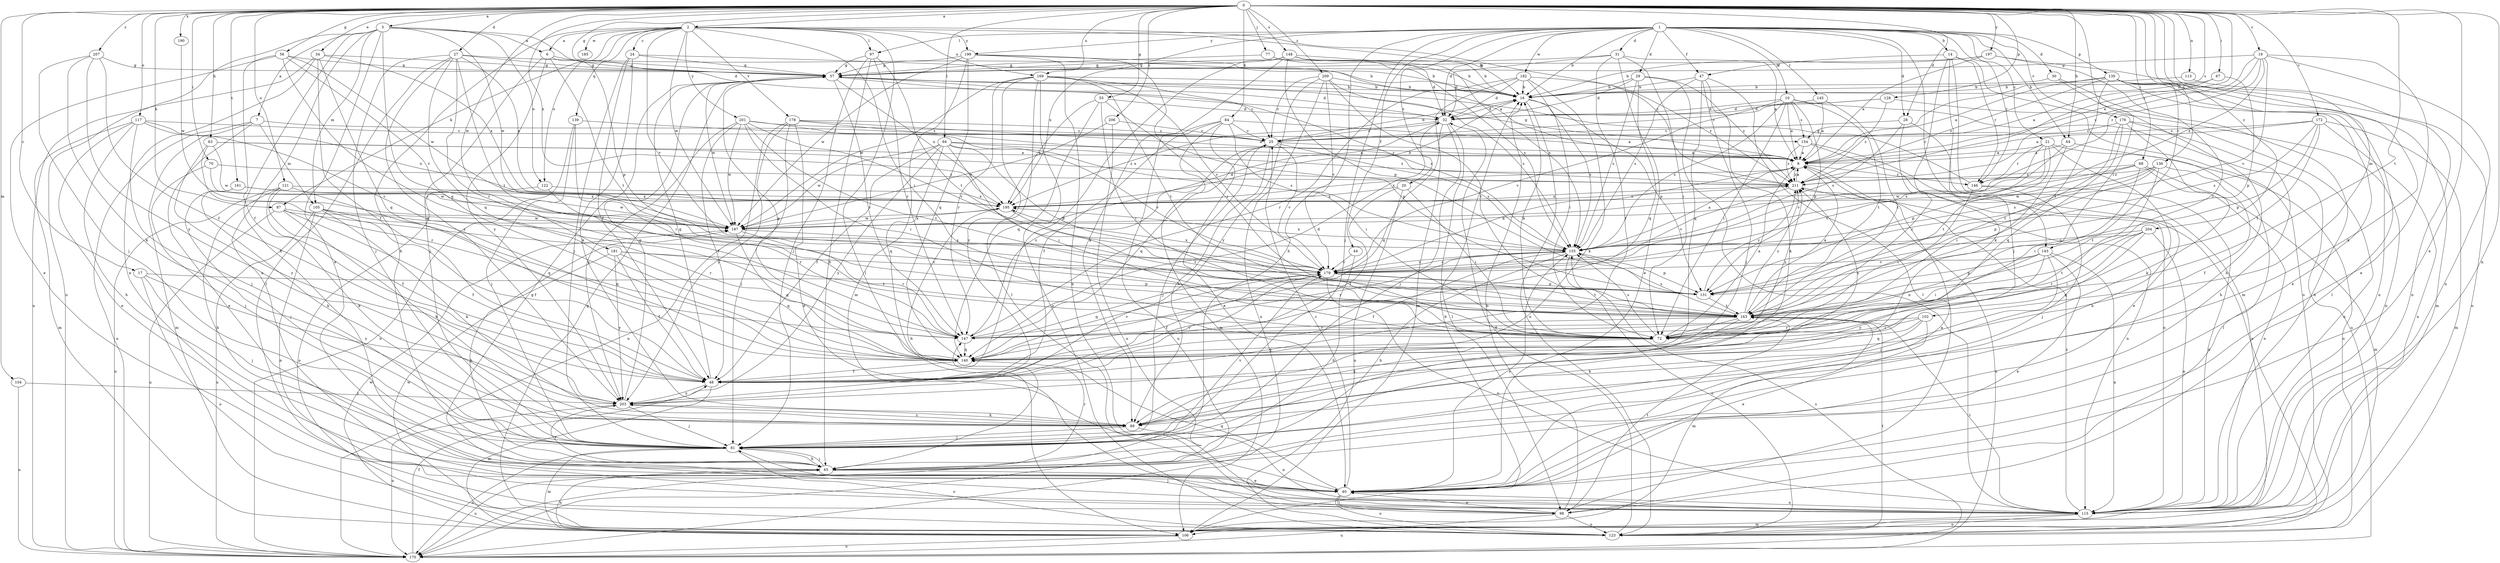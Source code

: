 strict digraph  {
0;
1;
2;
5;
6;
7;
8;
10;
14;
16;
17;
19;
20;
21;
24;
25;
27;
28;
29;
30;
31;
32;
34;
40;
44;
47;
48;
55;
56;
57;
63;
64;
65;
67;
68;
70;
72;
77;
81;
84;
87;
89;
94;
97;
98;
102;
104;
105;
106;
113;
115;
117;
121;
122;
123;
128;
130;
131;
136;
139;
140;
143;
145;
146;
147;
148;
154;
155;
161;
163;
169;
170;
172;
176;
178;
179;
181;
182;
185;
187;
190;
195;
197;
199;
201;
203;
204;
206;
207;
209;
211;
0 -> 2  [label=a];
0 -> 5  [label=a];
0 -> 17  [label=c];
0 -> 19  [label=c];
0 -> 27  [label=d];
0 -> 28  [label=d];
0 -> 34  [label=e];
0 -> 40  [label=e];
0 -> 55  [label=g];
0 -> 56  [label=g];
0 -> 57  [label=g];
0 -> 63  [label=h];
0 -> 64  [label=h];
0 -> 67  [label=i];
0 -> 68  [label=i];
0 -> 70  [label=i];
0 -> 72  [label=i];
0 -> 77  [label=j];
0 -> 84  [label=k];
0 -> 87  [label=k];
0 -> 94  [label=l];
0 -> 102  [label=m];
0 -> 104  [label=m];
0 -> 113  [label=n];
0 -> 115  [label=n];
0 -> 117  [label=o];
0 -> 121  [label=o];
0 -> 128  [label=p];
0 -> 136  [label=q];
0 -> 143  [label=r];
0 -> 148  [label=s];
0 -> 154  [label=s];
0 -> 161  [label=t];
0 -> 163  [label=t];
0 -> 169  [label=u];
0 -> 172  [label=v];
0 -> 181  [label=w];
0 -> 190  [label=x];
0 -> 195  [label=x];
0 -> 197  [label=y];
0 -> 204  [label=z];
0 -> 206  [label=z];
0 -> 207  [label=z];
0 -> 209  [label=z];
0 -> 211  [label=z];
1 -> 10  [label=b];
1 -> 14  [label=b];
1 -> 16  [label=b];
1 -> 20  [label=c];
1 -> 21  [label=c];
1 -> 28  [label=d];
1 -> 29  [label=d];
1 -> 30  [label=d];
1 -> 31  [label=d];
1 -> 32  [label=d];
1 -> 44  [label=f];
1 -> 47  [label=f];
1 -> 64  [label=h];
1 -> 65  [label=h];
1 -> 81  [label=j];
1 -> 97  [label=l];
1 -> 130  [label=p];
1 -> 143  [label=r];
1 -> 145  [label=r];
1 -> 146  [label=r];
1 -> 176  [label=v];
1 -> 182  [label=w];
1 -> 195  [label=x];
1 -> 199  [label=y];
2 -> 6  [label=a];
2 -> 16  [label=b];
2 -> 24  [label=c];
2 -> 65  [label=h];
2 -> 72  [label=i];
2 -> 87  [label=k];
2 -> 97  [label=l];
2 -> 98  [label=l];
2 -> 122  [label=o];
2 -> 139  [label=q];
2 -> 169  [label=u];
2 -> 178  [label=v];
2 -> 179  [label=v];
2 -> 185  [label=w];
2 -> 187  [label=w];
2 -> 199  [label=y];
2 -> 201  [label=y];
2 -> 211  [label=z];
5 -> 6  [label=a];
5 -> 7  [label=a];
5 -> 32  [label=d];
5 -> 40  [label=e];
5 -> 65  [label=h];
5 -> 105  [label=m];
5 -> 115  [label=n];
5 -> 122  [label=o];
5 -> 140  [label=q];
5 -> 170  [label=u];
5 -> 187  [label=w];
6 -> 57  [label=g];
6 -> 81  [label=j];
6 -> 131  [label=p];
6 -> 163  [label=t];
6 -> 203  [label=y];
7 -> 40  [label=e];
7 -> 105  [label=m];
7 -> 106  [label=m];
7 -> 154  [label=s];
7 -> 170  [label=u];
8 -> 57  [label=g];
8 -> 115  [label=n];
8 -> 146  [label=r];
8 -> 195  [label=x];
8 -> 211  [label=z];
10 -> 8  [label=a];
10 -> 32  [label=d];
10 -> 72  [label=i];
10 -> 131  [label=p];
10 -> 154  [label=s];
10 -> 155  [label=s];
10 -> 163  [label=t];
10 -> 170  [label=u];
10 -> 179  [label=v];
14 -> 47  [label=f];
14 -> 81  [label=j];
14 -> 89  [label=k];
14 -> 106  [label=m];
14 -> 123  [label=o];
14 -> 146  [label=r];
16 -> 32  [label=d];
16 -> 123  [label=o];
16 -> 131  [label=p];
16 -> 155  [label=s];
17 -> 81  [label=j];
17 -> 123  [label=o];
17 -> 131  [label=p];
17 -> 203  [label=y];
19 -> 8  [label=a];
19 -> 40  [label=e];
19 -> 57  [label=g];
19 -> 115  [label=n];
19 -> 146  [label=r];
19 -> 179  [label=v];
19 -> 195  [label=x];
19 -> 211  [label=z];
20 -> 48  [label=f];
20 -> 72  [label=i];
20 -> 123  [label=o];
20 -> 195  [label=x];
21 -> 8  [label=a];
21 -> 65  [label=h];
21 -> 123  [label=o];
21 -> 131  [label=p];
21 -> 146  [label=r];
21 -> 163  [label=t];
21 -> 179  [label=v];
24 -> 8  [label=a];
24 -> 48  [label=f];
24 -> 57  [label=g];
24 -> 81  [label=j];
24 -> 89  [label=k];
25 -> 8  [label=a];
25 -> 16  [label=b];
25 -> 81  [label=j];
25 -> 89  [label=k];
25 -> 140  [label=q];
25 -> 155  [label=s];
25 -> 179  [label=v];
27 -> 16  [label=b];
27 -> 57  [label=g];
27 -> 81  [label=j];
27 -> 98  [label=l];
27 -> 140  [label=q];
27 -> 147  [label=r];
27 -> 163  [label=t];
27 -> 195  [label=x];
27 -> 203  [label=y];
28 -> 25  [label=c];
28 -> 40  [label=e];
28 -> 147  [label=r];
28 -> 155  [label=s];
29 -> 16  [label=b];
29 -> 32  [label=d];
29 -> 115  [label=n];
29 -> 140  [label=q];
29 -> 155  [label=s];
29 -> 211  [label=z];
30 -> 16  [label=b];
30 -> 65  [label=h];
30 -> 115  [label=n];
31 -> 8  [label=a];
31 -> 32  [label=d];
31 -> 40  [label=e];
31 -> 48  [label=f];
31 -> 57  [label=g];
31 -> 72  [label=i];
32 -> 25  [label=c];
32 -> 81  [label=j];
32 -> 98  [label=l];
32 -> 140  [label=q];
32 -> 195  [label=x];
34 -> 40  [label=e];
34 -> 48  [label=f];
34 -> 57  [label=g];
34 -> 140  [label=q];
34 -> 170  [label=u];
34 -> 195  [label=x];
40 -> 8  [label=a];
40 -> 25  [label=c];
40 -> 98  [label=l];
40 -> 115  [label=n];
40 -> 123  [label=o];
40 -> 140  [label=q];
40 -> 155  [label=s];
44 -> 65  [label=h];
44 -> 179  [label=v];
47 -> 16  [label=b];
47 -> 81  [label=j];
47 -> 89  [label=k];
47 -> 98  [label=l];
47 -> 140  [label=q];
47 -> 155  [label=s];
48 -> 57  [label=g];
48 -> 106  [label=m];
48 -> 179  [label=v];
48 -> 203  [label=y];
55 -> 32  [label=d];
55 -> 72  [label=i];
55 -> 131  [label=p];
55 -> 140  [label=q];
55 -> 195  [label=x];
56 -> 40  [label=e];
56 -> 48  [label=f];
56 -> 57  [label=g];
56 -> 147  [label=r];
56 -> 179  [label=v];
56 -> 187  [label=w];
57 -> 16  [label=b];
57 -> 25  [label=c];
57 -> 32  [label=d];
57 -> 147  [label=r];
57 -> 187  [label=w];
57 -> 195  [label=x];
63 -> 8  [label=a];
63 -> 147  [label=r];
63 -> 187  [label=w];
63 -> 203  [label=y];
63 -> 211  [label=z];
64 -> 8  [label=a];
64 -> 72  [label=i];
64 -> 98  [label=l];
64 -> 155  [label=s];
65 -> 40  [label=e];
65 -> 81  [label=j];
65 -> 147  [label=r];
65 -> 170  [label=u];
65 -> 203  [label=y];
67 -> 8  [label=a];
67 -> 16  [label=b];
67 -> 131  [label=p];
68 -> 72  [label=i];
68 -> 106  [label=m];
68 -> 115  [label=n];
68 -> 179  [label=v];
68 -> 187  [label=w];
68 -> 211  [label=z];
70 -> 81  [label=j];
70 -> 187  [label=w];
70 -> 211  [label=z];
72 -> 8  [label=a];
72 -> 16  [label=b];
72 -> 140  [label=q];
72 -> 155  [label=s];
72 -> 211  [label=z];
77 -> 16  [label=b];
77 -> 57  [label=g];
77 -> 155  [label=s];
81 -> 65  [label=h];
81 -> 106  [label=m];
81 -> 123  [label=o];
81 -> 170  [label=u];
81 -> 179  [label=v];
84 -> 8  [label=a];
84 -> 25  [label=c];
84 -> 40  [label=e];
84 -> 48  [label=f];
84 -> 72  [label=i];
84 -> 106  [label=m];
84 -> 170  [label=u];
87 -> 48  [label=f];
87 -> 89  [label=k];
87 -> 147  [label=r];
87 -> 170  [label=u];
87 -> 187  [label=w];
89 -> 81  [label=j];
89 -> 115  [label=n];
89 -> 203  [label=y];
94 -> 8  [label=a];
94 -> 48  [label=f];
94 -> 72  [label=i];
94 -> 131  [label=p];
94 -> 140  [label=q];
94 -> 179  [label=v];
94 -> 187  [label=w];
94 -> 203  [label=y];
94 -> 211  [label=z];
97 -> 57  [label=g];
97 -> 65  [label=h];
97 -> 81  [label=j];
97 -> 147  [label=r];
97 -> 163  [label=t];
98 -> 16  [label=b];
98 -> 40  [label=e];
98 -> 123  [label=o];
98 -> 163  [label=t];
98 -> 170  [label=u];
102 -> 40  [label=e];
102 -> 72  [label=i];
102 -> 89  [label=k];
102 -> 140  [label=q];
102 -> 147  [label=r];
104 -> 170  [label=u];
104 -> 203  [label=y];
105 -> 48  [label=f];
105 -> 89  [label=k];
105 -> 115  [label=n];
105 -> 140  [label=q];
105 -> 170  [label=u];
105 -> 187  [label=w];
106 -> 16  [label=b];
106 -> 65  [label=h];
106 -> 170  [label=u];
106 -> 187  [label=w];
113 -> 16  [label=b];
113 -> 115  [label=n];
115 -> 57  [label=g];
115 -> 81  [label=j];
115 -> 106  [label=m];
115 -> 123  [label=o];
115 -> 163  [label=t];
115 -> 211  [label=z];
117 -> 25  [label=c];
117 -> 40  [label=e];
117 -> 65  [label=h];
117 -> 81  [label=j];
117 -> 106  [label=m];
117 -> 179  [label=v];
117 -> 195  [label=x];
121 -> 48  [label=f];
121 -> 65  [label=h];
121 -> 89  [label=k];
121 -> 140  [label=q];
121 -> 170  [label=u];
121 -> 195  [label=x];
122 -> 123  [label=o];
122 -> 147  [label=r];
122 -> 195  [label=x];
123 -> 32  [label=d];
123 -> 57  [label=g];
123 -> 163  [label=t];
123 -> 187  [label=w];
128 -> 25  [label=c];
128 -> 32  [label=d];
128 -> 115  [label=n];
128 -> 211  [label=z];
130 -> 8  [label=a];
130 -> 16  [label=b];
130 -> 40  [label=e];
130 -> 98  [label=l];
130 -> 106  [label=m];
130 -> 115  [label=n];
130 -> 123  [label=o];
130 -> 163  [label=t];
130 -> 211  [label=z];
131 -> 163  [label=t];
131 -> 211  [label=z];
136 -> 48  [label=f];
136 -> 131  [label=p];
136 -> 155  [label=s];
136 -> 163  [label=t];
136 -> 187  [label=w];
136 -> 211  [label=z];
139 -> 25  [label=c];
139 -> 72  [label=i];
139 -> 81  [label=j];
139 -> 170  [label=u];
140 -> 48  [label=f];
140 -> 57  [label=g];
140 -> 179  [label=v];
140 -> 211  [label=z];
143 -> 40  [label=e];
143 -> 72  [label=i];
143 -> 81  [label=j];
143 -> 115  [label=n];
143 -> 131  [label=p];
143 -> 179  [label=v];
143 -> 203  [label=y];
145 -> 8  [label=a];
145 -> 32  [label=d];
145 -> 163  [label=t];
146 -> 57  [label=g];
146 -> 72  [label=i];
146 -> 81  [label=j];
146 -> 115  [label=n];
147 -> 25  [label=c];
147 -> 32  [label=d];
147 -> 140  [label=q];
148 -> 16  [label=b];
148 -> 32  [label=d];
148 -> 48  [label=f];
148 -> 57  [label=g];
148 -> 89  [label=k];
148 -> 131  [label=p];
148 -> 155  [label=s];
154 -> 8  [label=a];
154 -> 115  [label=n];
154 -> 123  [label=o];
154 -> 211  [label=z];
155 -> 8  [label=a];
155 -> 48  [label=f];
155 -> 65  [label=h];
155 -> 123  [label=o];
155 -> 131  [label=p];
155 -> 147  [label=r];
155 -> 179  [label=v];
155 -> 195  [label=x];
161 -> 81  [label=j];
161 -> 89  [label=k];
161 -> 187  [label=w];
161 -> 195  [label=x];
163 -> 8  [label=a];
163 -> 72  [label=i];
163 -> 89  [label=k];
163 -> 106  [label=m];
163 -> 147  [label=r];
163 -> 155  [label=s];
163 -> 211  [label=z];
169 -> 16  [label=b];
169 -> 98  [label=l];
169 -> 123  [label=o];
169 -> 147  [label=r];
169 -> 155  [label=s];
169 -> 163  [label=t];
169 -> 179  [label=v];
169 -> 187  [label=w];
169 -> 203  [label=y];
170 -> 48  [label=f];
170 -> 155  [label=s];
172 -> 8  [label=a];
172 -> 25  [label=c];
172 -> 106  [label=m];
172 -> 115  [label=n];
172 -> 131  [label=p];
172 -> 155  [label=s];
172 -> 163  [label=t];
176 -> 25  [label=c];
176 -> 65  [label=h];
176 -> 89  [label=k];
176 -> 115  [label=n];
176 -> 140  [label=q];
176 -> 163  [label=t];
178 -> 8  [label=a];
178 -> 25  [label=c];
178 -> 40  [label=e];
178 -> 81  [label=j];
178 -> 170  [label=u];
178 -> 203  [label=y];
178 -> 211  [label=z];
179 -> 8  [label=a];
179 -> 48  [label=f];
179 -> 115  [label=n];
179 -> 131  [label=p];
179 -> 140  [label=q];
179 -> 155  [label=s];
179 -> 163  [label=t];
179 -> 195  [label=x];
181 -> 48  [label=f];
181 -> 65  [label=h];
181 -> 140  [label=q];
181 -> 163  [label=t];
181 -> 179  [label=v];
181 -> 203  [label=y];
182 -> 16  [label=b];
182 -> 32  [label=d];
182 -> 72  [label=i];
182 -> 89  [label=k];
182 -> 106  [label=m];
182 -> 147  [label=r];
182 -> 211  [label=z];
187 -> 32  [label=d];
187 -> 140  [label=q];
187 -> 147  [label=r];
187 -> 155  [label=s];
187 -> 195  [label=x];
190 -> 187  [label=w];
195 -> 16  [label=b];
195 -> 65  [label=h];
195 -> 163  [label=t];
195 -> 187  [label=w];
195 -> 211  [label=z];
197 -> 8  [label=a];
197 -> 16  [label=b];
197 -> 57  [label=g];
197 -> 72  [label=i];
197 -> 89  [label=k];
199 -> 16  [label=b];
199 -> 57  [label=g];
199 -> 72  [label=i];
199 -> 106  [label=m];
199 -> 115  [label=n];
199 -> 140  [label=q];
199 -> 187  [label=w];
201 -> 25  [label=c];
201 -> 48  [label=f];
201 -> 72  [label=i];
201 -> 155  [label=s];
201 -> 163  [label=t];
201 -> 179  [label=v];
201 -> 187  [label=w];
201 -> 203  [label=y];
203 -> 57  [label=g];
203 -> 81  [label=j];
203 -> 89  [label=k];
203 -> 170  [label=u];
204 -> 72  [label=i];
204 -> 115  [label=n];
204 -> 140  [label=q];
204 -> 147  [label=r];
204 -> 155  [label=s];
204 -> 163  [label=t];
206 -> 25  [label=c];
206 -> 170  [label=u];
206 -> 187  [label=w];
207 -> 48  [label=f];
207 -> 57  [label=g];
207 -> 81  [label=j];
207 -> 89  [label=k];
207 -> 203  [label=y];
209 -> 16  [label=b];
209 -> 25  [label=c];
209 -> 155  [label=s];
209 -> 163  [label=t];
209 -> 170  [label=u];
209 -> 179  [label=v];
209 -> 203  [label=y];
211 -> 8  [label=a];
211 -> 170  [label=u];
211 -> 179  [label=v];
211 -> 195  [label=x];
}
